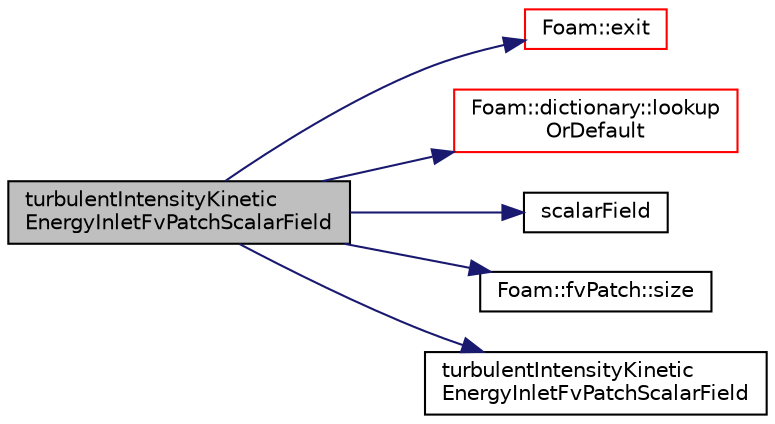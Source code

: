 digraph "turbulentIntensityKineticEnergyInletFvPatchScalarField"
{
  bgcolor="transparent";
  edge [fontname="Helvetica",fontsize="10",labelfontname="Helvetica",labelfontsize="10"];
  node [fontname="Helvetica",fontsize="10",shape=record];
  rankdir="LR";
  Node1 [label="turbulentIntensityKinetic\lEnergyInletFvPatchScalarField",height=0.2,width=0.4,color="black", fillcolor="grey75", style="filled", fontcolor="black"];
  Node1 -> Node2 [color="midnightblue",fontsize="10",style="solid",fontname="Helvetica"];
  Node2 [label="Foam::exit",height=0.2,width=0.4,color="red",URL="$a10887.html#a06ca7250d8e89caf05243ec094843642"];
  Node1 -> Node3 [color="midnightblue",fontsize="10",style="solid",fontname="Helvetica"];
  Node3 [label="Foam::dictionary::lookup\lOrDefault",height=0.2,width=0.4,color="red",URL="$a00526.html#ab188313de67c2c7ad4a5e8151eefb49d",tooltip="Find and return a T,. "];
  Node1 -> Node4 [color="midnightblue",fontsize="10",style="solid",fontname="Helvetica"];
  Node4 [label="scalarField",height=0.2,width=0.4,color="black",URL="$a04455.html#afcd8855c276a98ae9604b35c8fb5b81e"];
  Node1 -> Node5 [color="midnightblue",fontsize="10",style="solid",fontname="Helvetica"];
  Node5 [label="Foam::fvPatch::size",height=0.2,width=0.4,color="black",URL="$a00895.html#aefe0792b5b0175e6022a92a906fdf053",tooltip="Return size. "];
  Node1 -> Node6 [color="midnightblue",fontsize="10",style="solid",fontname="Helvetica"];
  Node6 [label="turbulentIntensityKinetic\lEnergyInletFvPatchScalarField",height=0.2,width=0.4,color="black",URL="$a02791.html#a59af2ca160713732ea478f5d5fc62a20",tooltip="Construct from patch and internal field. "];
}
